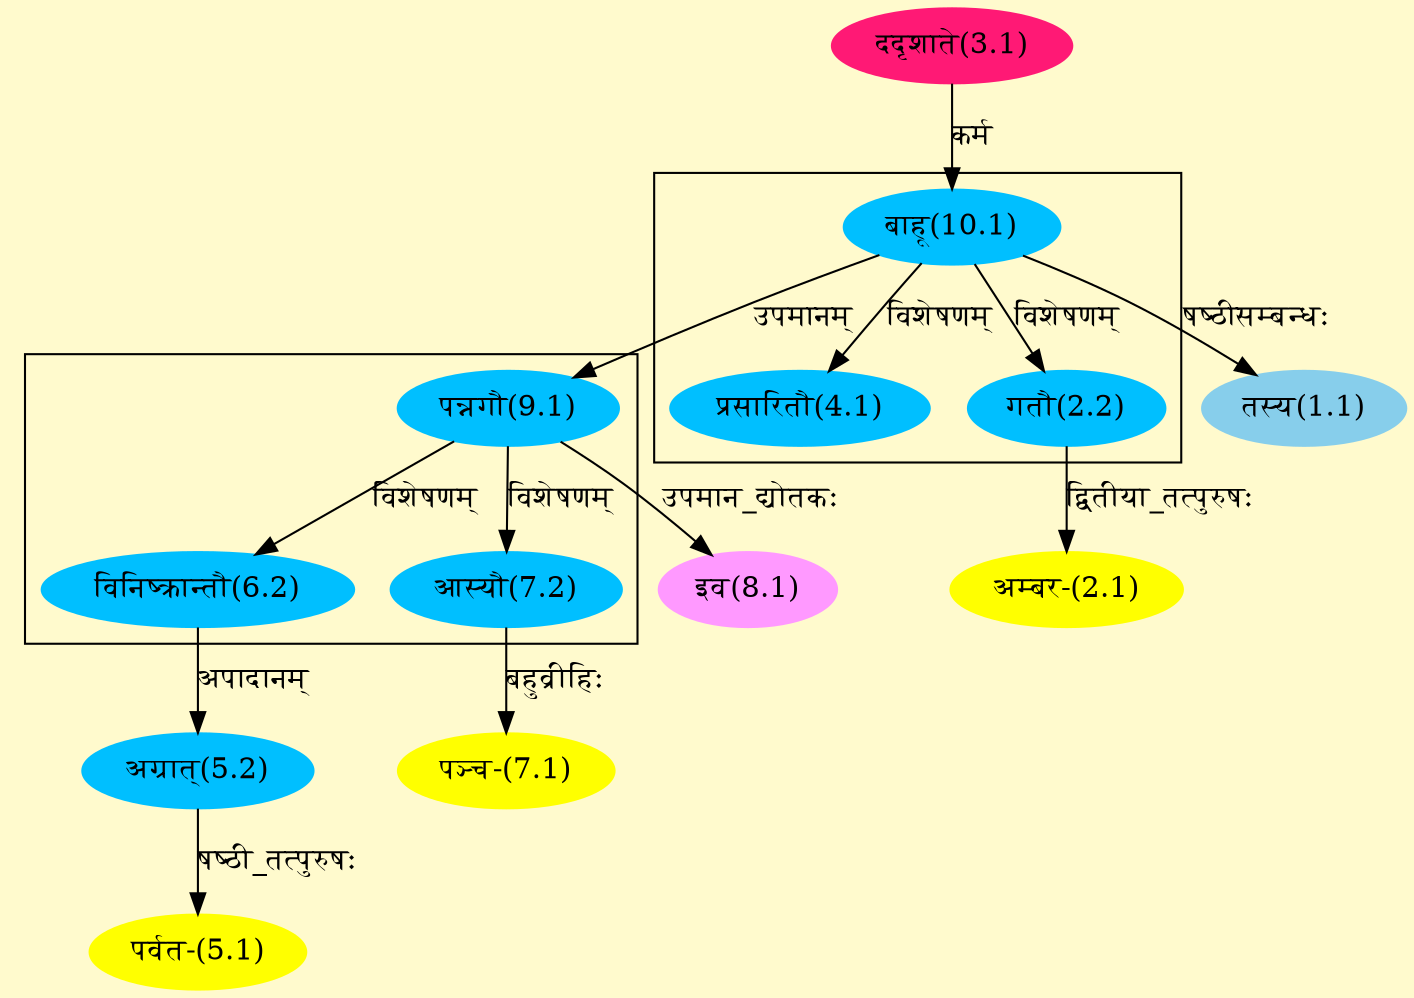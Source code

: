 digraph G{
rankdir=BT;
 compound=true;
 bgcolor="lemonchiffon1";

subgraph cluster_1{
Node2_2 [style=filled, color="#00BFFF" label = "गतौ(2.2)"]
Node10_1 [style=filled, color="#00BFFF" label = "बाहू(10.1)"]
Node4_1 [style=filled, color="#00BFFF" label = "प्रसारितौ(4.1)"]

}

subgraph cluster_2{
Node6_2 [style=filled, color="#00BFFF" label = "विनिष्क्रान्तौ(6.2)"]
Node9_1 [style=filled, color="#00BFFF" label = "पन्नगौ(9.1)"]
Node7_2 [style=filled, color="#00BFFF" label = "आस्यौ(7.2)"]

}
Node1_1 [style=filled, color="#87CEEB" label = "तस्य(1.1)"]
Node10_1 [style=filled, color="#00BFFF" label = "बाहू(10.1)"]
Node2_1 [style=filled, color="#FFFF00" label = "अम्बर-(2.1)"]
Node2_2 [style=filled, color="#00BFFF" label = "गतौ(2.2)"]
Node3_1 [style=filled, color="#FF1975" label = "ददृशाते(3.1)"]
Node [style=filled, color="" label = "()"]
Node5_1 [style=filled, color="#FFFF00" label = "पर्वत-(5.1)"]
Node5_2 [style=filled, color="#00BFFF" label = "अग्रात्(5.2)"]
Node6_2 [style=filled, color="#00BFFF" label = "विनिष्क्रान्तौ(6.2)"]
Node7_1 [style=filled, color="#FFFF00" label = "पञ्च-(7.1)"]
Node7_2 [style=filled, color="#00BFFF" label = "आस्यौ(7.2)"]
Node8_1 [style=filled, color="#FF99FF" label = "इव(8.1)"]
Node9_1 [style=filled, color="#00BFFF" label = "पन्नगौ(9.1)"]
/* Start of Relations section */

Node1_1 -> Node10_1 [  label="षष्ठीसम्बन्धः"  dir="back" ]
Node2_1 -> Node2_2 [  label="द्वितीया_तत्पुरुषः"  dir="back" ]
Node2_2 -> Node10_1 [  label="विशेषणम्"  dir="back" ]
Node4_1 -> Node10_1 [  label="विशेषणम्"  dir="back" ]
Node5_1 -> Node5_2 [  label="षष्ठी_तत्पुरुषः"  dir="back" ]
Node5_2 -> Node6_2 [  label="अपादानम्"  dir="back" ]
Node6_2 -> Node9_1 [  label="विशेषणम्"  dir="back" ]
Node7_1 -> Node7_2 [  label="बहुव्रीहिः"  dir="back" ]
Node7_2 -> Node9_1 [  label="विशेषणम्"  dir="back" ]
Node8_1 -> Node9_1 [  label="उपमान_द्योतकः"  dir="back" ]
Node9_1 -> Node10_1 [  label="उपमानम्"  dir="back" ]
Node10_1 -> Node3_1 [  label="कर्म"  dir="back" ]
}

